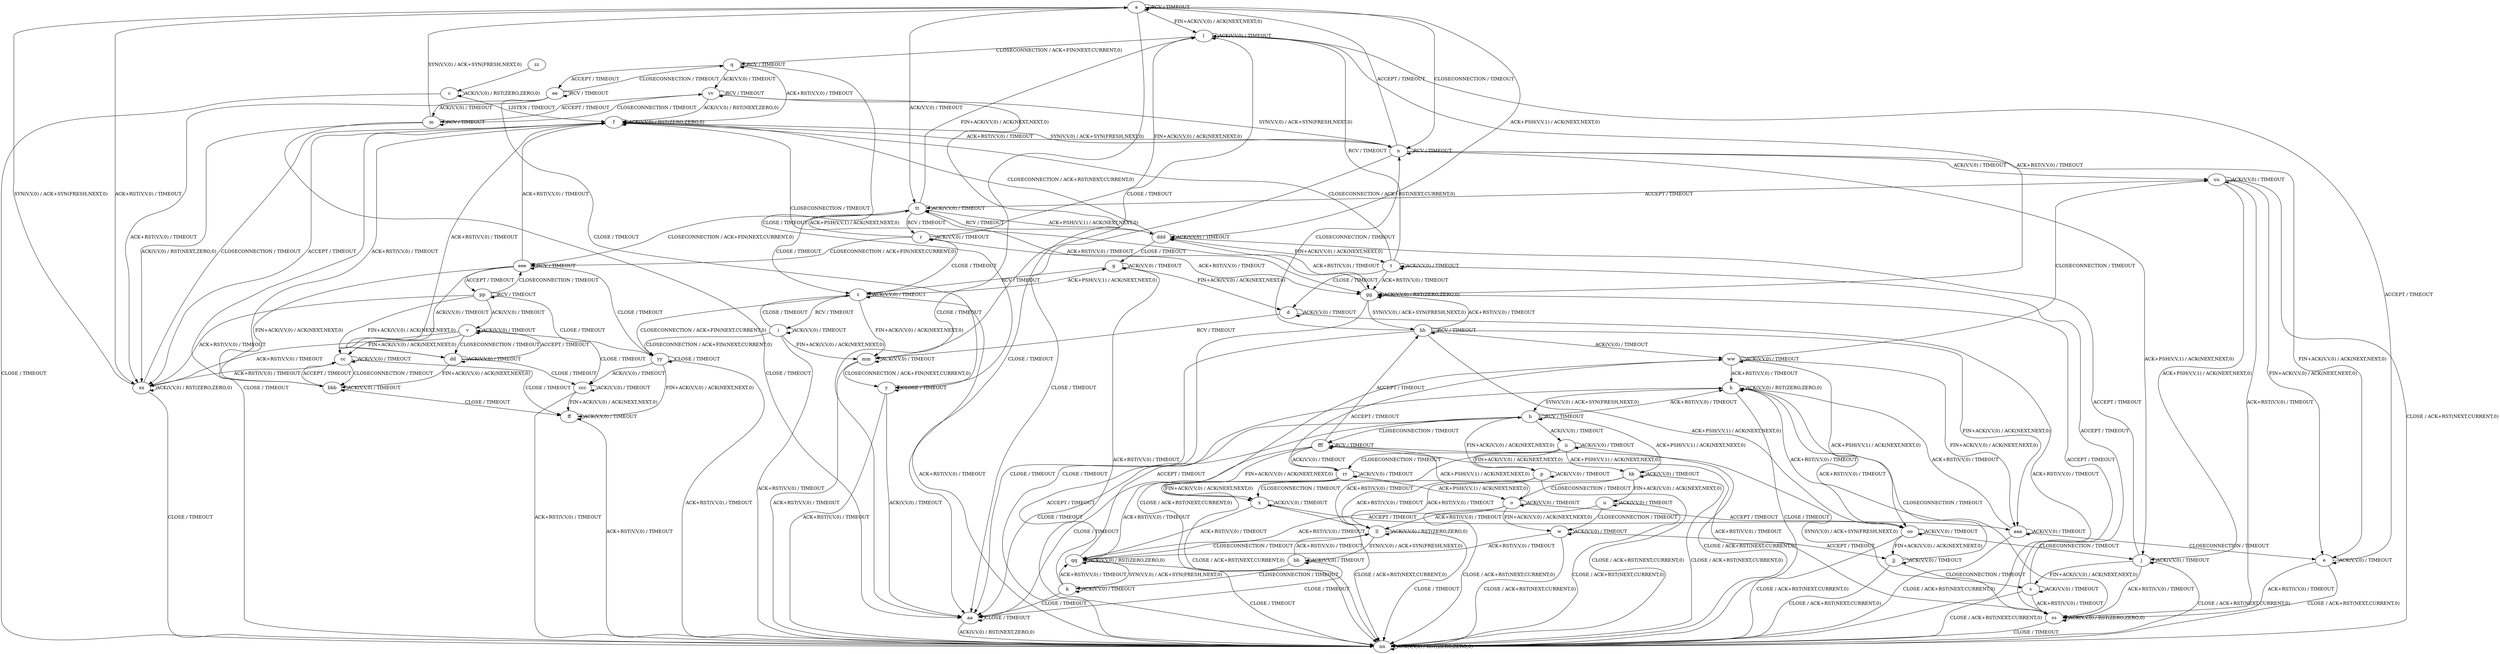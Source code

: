 digraph "" {
	graph ["Incoming time"=12.884803295135498,
		"Outgoing time"=2.256756544113159,
		Output="{'States': 58, 'Transitions': 685, 'Filename': '../results/tcp/TCP_Linux_Server-TCP_Linux_Server-yices-2.dot'}",
		Reference="{'States': 58, 'Transitions': 685, 'Filename': '../subjects/tcp/TCP_Linux_Server.dot'}",
		Solver=yices,
		Updated="{'States': 58, 'Transitions': 685, 'Filename': '../subjects/tcp/TCP_Linux_Server.dot'}",
		"f-measure"=1.0,
		precision=1.0,
		recall=1.0
	];
	a -> a [key=0,
	label="RCV / TIMEOUT"];
a -> l [key=0,
label="FIN+ACK(V,V,0) / ACK(NEXT,NEXT,0)"];
a -> n [key=0,
label="CLOSECONNECTION / TIMEOUT"];
a -> aa [key=0,
label="CLOSE / TIMEOUT"];
a -> tt [key=0,
label="ACK(V,V,0) / TIMEOUT"];
a -> xx [key=0,
label="ACK+RST(V,V,0) / TIMEOUT"];
a -> ddd [key=0,
label="ACK+PSH(V,V,1) / ACK(NEXT,NEXT,0)"];
b -> b [key=0,
label="RCV / TIMEOUT"];
b -> h [key=0,
label="ACK+RST(V,V,0) / TIMEOUT"];
b -> p [key=0,
label="FIN+ACK(V,V,0) / ACK(NEXT,NEXT,0)"];
b -> aa [key=0,
label="CLOSE / TIMEOUT"];
b -> ii [key=0,
label="ACK(V,V,0) / TIMEOUT"];
b -> kk [key=0,
label="ACK+PSH(V,V,1) / ACK(NEXT,NEXT,0)"];
b -> fff [key=0,
label="CLOSECONNECTION / TIMEOUT"];
c -> c [key=0,
label="ACK(V,V,0) / RST(ZERO,ZERO,0)"];
c -> f [key=0,
label="LISTEN / TIMEOUT"];
c -> nn [key=0,
label="CLOSE / TIMEOUT"];
d -> d [key=0,
label="ACK(V,V,0) / TIMEOUT"];
d -> mm [key=0,
label="RCV / TIMEOUT"];
d -> nn [key=0,
label="ACK+RST(V,V,0) / TIMEOUT"];
e -> e [key=0,
label="ACK(V,V,0) / TIMEOUT"];
e -> l [key=0,
label="ACCEPT / TIMEOUT"];
e -> nn [key=0,
label="CLOSE / ACK+RST(NEXT,CURRENT,0)"];
e -> ss [key=0,
label="ACK+RST(V,V,0) / TIMEOUT"];
f -> f [key=0,
label="ACK(V,V,0) / RST(ZERO,ZERO,0)"];
f -> n [key=0,
label="SYN(V,V,0) / ACK+SYN(FRESH,NEXT,0)"];
f -> nn [key=0,
label="CLOSE / TIMEOUT"];
f -> xx [key=0,
label="ACCEPT / TIMEOUT"];
g -> d [key=0,
label="FIN+ACK(V,V,0) / ACK(NEXT,NEXT,0)"];
g -> g [key=0,
label="ACK(V,V,0) / TIMEOUT"];
g -> z [key=0,
label="RCV / TIMEOUT"];
g -> nn [key=0,
label="ACK+RST(V,V,0) / TIMEOUT"];
h -> b [key=0,
label="SYN(V,V,0) / ACK+SYN(FRESH,NEXT,0)"];
h -> h [key=0,
label="ACK(V,V,0) / RST(ZERO,ZERO,0)"];
h -> nn [key=0,
label="CLOSE / TIMEOUT"];
h -> ss [key=0,
label="CLOSECONNECTION / TIMEOUT"];
i -> i [key=0,
label="ACK(V,V,0) / TIMEOUT"];
i -> z [key=0,
label="CLOSE / TIMEOUT"];
i -> mm [key=0,
label="FIN+ACK(V,V,0) / ACK(NEXT,NEXT,0)"];
i -> nn [key=0,
label="ACK+RST(V,V,0) / TIMEOUT"];
i -> yy [key=0,
label="CLOSECONNECTION / ACK+FIN(NEXT,CURRENT,0)"];
j -> j [key=0,
label="ACK(V,V,0) / TIMEOUT"];
j -> s [key=0,
label="FIN+ACK(V,V,0) / ACK(NEXT,NEXT,0)"];
j -> nn [key=0,
label="CLOSE / ACK+RST(NEXT,CURRENT,0)"];
j -> ss [key=0,
label="ACK+RST(V,V,0) / TIMEOUT"];
j -> ddd [key=0,
label="ACCEPT / TIMEOUT"];
k -> b [key=0,
label="ACCEPT / TIMEOUT"];
k -> k [key=0,
label="ACK(V,V,0) / TIMEOUT"];
k -> aa [key=0,
label="CLOSE / TIMEOUT"];
k -> qq [key=0,
label="ACK+RST(V,V,0) / TIMEOUT"];
l -> l [key=0,
label="ACK(V,V,0) / TIMEOUT"];
l -> q [key=0,
label="CLOSECONNECTION / ACK+FIN(NEXT,CURRENT,0)"];
l -> gg [key=0,
label="ACK+RST(V,V,0) / TIMEOUT"];
l -> mm [key=0,
label="CLOSE / TIMEOUT"];
m -> a [key=0,
label="SYN(V,V,0) / ACK+SYN(FRESH,NEXT,0)"];
m -> m [key=0,
label="RCV / TIMEOUT"];
m -> aa [key=0,
label="CLOSE / TIMEOUT"];
m -> vv [key=0,
label="CLOSECONNECTION / TIMEOUT"];
m -> xx [key=0,
label="ACK(V,V,0) / RST(NEXT,ZERO,0)"];
n -> a [key=0,
label="ACCEPT / TIMEOUT"];
n -> e [key=0,
label="FIN+ACK(V,V,0) / ACK(NEXT,NEXT,0)"];
n -> f [key=0,
label="ACK+RST(V,V,0) / TIMEOUT"];
n -> j [key=0,
label="ACK+PSH(V,V,1) / ACK(NEXT,NEXT,0)"];
n -> n [key=0,
label="RCV / TIMEOUT"];
n -> aa [key=0,
label="CLOSE / TIMEOUT"];
n -> uu [key=0,
label="ACK(V,V,0) / TIMEOUT"];
o -> o [key=0,
label="ACK(V,V,0) / TIMEOUT"];
o -> w [key=0,
label="FIN+ACK(V,V,0) / ACK(NEXT,NEXT,0)"];
o -> nn [key=0,
label="CLOSE / ACK+RST(NEXT,CURRENT,0)"];
o -> oo [key=0,
label="ACCEPT / TIMEOUT"];
o -> qq [key=0,
label="ACK+RST(V,V,0) / TIMEOUT"];
p -> p [key=0,
label="ACK(V,V,0) / TIMEOUT"];
p -> x [key=0,
label="CLOSECONNECTION / TIMEOUT"];
p -> ll [key=0,
label="ACK+RST(V,V,0) / TIMEOUT"];
p -> nn [key=0,
label="CLOSE / ACK+RST(NEXT,CURRENT,0)"];
q -> f [key=0,
label="ACK+RST(V,V,0) / TIMEOUT"];
q -> q [key=0,
label="RCV / TIMEOUT"];
q -> y [key=0,
label="CLOSE / TIMEOUT"];
q -> ee [key=0,
label="ACCEPT / TIMEOUT"];
q -> vv [key=0,
label="ACK(V,V,0) / TIMEOUT"];
r -> l [key=0,
label="FIN+ACK(V,V,0) / ACK(NEXT,NEXT,0)"];
r -> r [key=0,
label="ACK(V,V,0) / TIMEOUT"];
r -> z [key=0,
label="CLOSE / TIMEOUT"];
r -> gg [key=0,
label="ACK+RST(V,V,0) / TIMEOUT"];
r -> tt [key=0,
label="ACK+PSH(V,V,1) / ACK(NEXT,NEXT,0)"];
r -> eee [key=0,
label="CLOSECONNECTION / ACK+FIN(NEXT,CURRENT,0)"];
s -> s [key=0,
label="ACK(V,V,0) / TIMEOUT"];
s -> t [key=0,
label="ACCEPT / TIMEOUT"];
s -> nn [key=0,
label="CLOSE / ACK+RST(NEXT,CURRENT,0)"];
s -> ss [key=0,
label="ACK+RST(V,V,0) / TIMEOUT"];
t -> d [key=0,
label="CLOSE / TIMEOUT"];
t -> f [key=0,
label="CLOSECONNECTION / ACK+RST(NEXT,CURRENT,0)"];
t -> l [key=0,
label="RCV / TIMEOUT"];
t -> t [key=0,
label="ACK(V,V,0) / TIMEOUT"];
t -> gg [key=0,
label="ACK+RST(V,V,0) / TIMEOUT"];
u -> u [key=0,
label="ACK(V,V,0) / TIMEOUT"];
u -> w [key=0,
label="CLOSECONNECTION / TIMEOUT"];
u -> ll [key=0,
label="ACK+RST(V,V,0) / TIMEOUT"];
u -> nn [key=0,
label="CLOSE / ACK+RST(NEXT,CURRENT,0)"];
v -> v [key=0,
label="ACK(V,V,0) / TIMEOUT"];
v -> cc [key=0,
label="FIN+ACK(V,V,0) / ACK(NEXT,NEXT,0)"];
v -> dd [key=0,
label="CLOSECONNECTION / TIMEOUT"];
v -> xx [key=0,
label="ACK+RST(V,V,0) / TIMEOUT"];
v -> ccc [key=0,
label="CLOSE / TIMEOUT"];
w -> w [key=0,
label="ACK(V,V,0) / TIMEOUT"];
w -> jj [key=0,
label="ACCEPT / TIMEOUT"];
w -> nn [key=0,
label="CLOSE / ACK+RST(NEXT,CURRENT,0)"];
w -> qq [key=0,
label="ACK+RST(V,V,0) / TIMEOUT"];
x -> x [key=0,
label="ACK(V,V,0) / TIMEOUT"];
x -> nn [key=0,
label="CLOSE / ACK+RST(NEXT,CURRENT,0)"];
x -> qq [key=0,
label="ACK+RST(V,V,0) / TIMEOUT"];
x -> aaa [key=0,
label="ACCEPT / TIMEOUT"];
y -> y [key=0,
label="CLOSE / TIMEOUT"];
y -> aa [key=0,
label="ACK(V,V,0) / TIMEOUT"];
y -> nn [key=0,
label="ACK+RST(V,V,0) / TIMEOUT"];
z -> g [key=0,
label="ACK+PSH(V,V,1) / ACK(NEXT,NEXT,0)"];
z -> i [key=0,
label="RCV / TIMEOUT"];
z -> z [key=0,
label="ACK(V,V,0) / TIMEOUT"];
z -> mm [key=0,
label="FIN+ACK(V,V,0) / ACK(NEXT,NEXT,0)"];
z -> nn [key=0,
label="ACK+RST(V,V,0) / TIMEOUT"];
z -> yy [key=0,
label="CLOSECONNECTION / ACK+FIN(NEXT,CURRENT,0)"];
aa -> aa [key=0,
label="CLOSE / TIMEOUT"];
aa -> nn [key=0,
label="ACK(V,V,0) / RST(NEXT,ZERO,0)"];
bb -> k [key=0,
label="CLOSECONNECTION / TIMEOUT"];
bb -> aa [key=0,
label="CLOSE / TIMEOUT"];
bb -> bb [key=0,
label="ACK(V,V,0) / TIMEOUT"];
bb -> ll [key=0,
label="ACK+RST(V,V,0) / TIMEOUT"];
cc -> cc [key=0,
label="ACK(V,V,0) / TIMEOUT"];
cc -> ff [key=0,
label="CLOSE / TIMEOUT"];
cc -> xx [key=0,
label="ACK+RST(V,V,0) / TIMEOUT"];
cc -> bbb [key=0,
label="CLOSECONNECTION / TIMEOUT"];
dd -> f [key=0,
label="ACK+RST(V,V,0) / TIMEOUT"];
dd -> v [key=0,
label="ACCEPT / TIMEOUT"];
dd -> dd [key=0,
label="ACK(V,V,0) / TIMEOUT"];
dd -> bbb [key=0,
label="FIN+ACK(V,V,0) / ACK(NEXT,NEXT,0)"];
dd -> ccc [key=0,
label="CLOSE / TIMEOUT"];
ee -> m [key=0,
label="ACK(V,V,0) / TIMEOUT"];
ee -> q [key=0,
label="CLOSECONNECTION / TIMEOUT"];
ee -> y [key=0,
label="CLOSE / TIMEOUT"];
ee -> ee [key=0,
label="RCV / TIMEOUT"];
ee -> xx [key=0,
label="ACK+RST(V,V,0) / TIMEOUT"];
ff -> ff [key=0,
label="ACK(V,V,0) / TIMEOUT"];
ff -> nn [key=0,
label="ACK+RST(V,V,0) / TIMEOUT"];
gg -> f [key=0,
label="CLOSECONNECTION / TIMEOUT"];
gg -> gg [key=0,
label="ACK(V,V,0) / RST(ZERO,ZERO,0)"];
gg -> hh [key=0,
label="SYN(V,V,0) / ACK+SYN(FRESH,NEXT,0)"];
gg -> nn [key=0,
label="CLOSE / TIMEOUT"];
hh -> n [key=0,
label="CLOSECONNECTION / TIMEOUT"];
hh -> aa [key=0,
label="CLOSE / TIMEOUT"];
hh -> gg [key=0,
label="ACK+RST(V,V,0) / TIMEOUT"];
hh -> hh [key=0,
label="RCV / TIMEOUT"];
hh -> oo [key=0,
label="ACK+PSH(V,V,1) / ACK(NEXT,NEXT,0)"];
hh -> ww [key=0,
label="ACK(V,V,0) / TIMEOUT"];
hh -> aaa [key=0,
label="FIN+ACK(V,V,0) / ACK(NEXT,NEXT,0)"];
ii -> p [key=0,
label="FIN+ACK(V,V,0) / ACK(NEXT,NEXT,0)"];
ii -> ii [key=0,
label="ACK(V,V,0) / TIMEOUT"];
ii -> kk [key=0,
label="ACK+PSH(V,V,1) / ACK(NEXT,NEXT,0)"];
ii -> ll [key=0,
label="ACK+RST(V,V,0) / TIMEOUT"];
ii -> nn [key=0,
label="CLOSE / ACK+RST(NEXT,CURRENT,0)"];
ii -> rr [key=0,
label="CLOSECONNECTION / TIMEOUT"];
jj -> h [key=0,
label="ACK+RST(V,V,0) / TIMEOUT"];
jj -> s [key=0,
label="CLOSECONNECTION / TIMEOUT"];
jj -> jj [key=0,
label="ACK(V,V,0) / TIMEOUT"];
jj -> nn [key=0,
label="CLOSE / ACK+RST(NEXT,CURRENT,0)"];
kk -> o [key=0,
label="CLOSECONNECTION / TIMEOUT"];
kk -> u [key=0,
label="FIN+ACK(V,V,0) / ACK(NEXT,NEXT,0)"];
kk -> kk [key=0,
label="ACK(V,V,0) / TIMEOUT"];
kk -> ll [key=0,
label="ACK+RST(V,V,0) / TIMEOUT"];
kk -> nn [key=0,
label="CLOSE / ACK+RST(NEXT,CURRENT,0)"];
ll -> bb [key=0,
label="SYN(V,V,0) / ACK+SYN(FRESH,NEXT,0)"];
ll -> ll [key=0,
label="ACK(V,V,0) / RST(ZERO,ZERO,0)"];
ll -> nn [key=0,
label="CLOSE / TIMEOUT"];
ll -> qq [key=0,
label="CLOSECONNECTION / TIMEOUT"];
mm -> y [key=0,
label="CLOSECONNECTION / ACK+FIN(NEXT,CURRENT,0)"];
mm -> mm [key=0,
label="ACK(V,V,0) / TIMEOUT"];
mm -> nn [key=0,
label="ACK+RST(V,V,0) / TIMEOUT"];
nn -> nn [key=0,
label="ACK(V,V,0) / RST(ZERO,ZERO,0)"];
oo -> h [key=0,
label="ACK+RST(V,V,0) / TIMEOUT"];
oo -> j [key=0,
label="CLOSECONNECTION / TIMEOUT"];
oo -> jj [key=0,
label="FIN+ACK(V,V,0) / ACK(NEXT,NEXT,0)"];
oo -> nn [key=0,
label="CLOSE / ACK+RST(NEXT,CURRENT,0)"];
oo -> oo [key=0,
label="ACK(V,V,0) / TIMEOUT"];
pp -> v [key=0,
label="ACK(V,V,0) / TIMEOUT"];
pp -> cc [key=0,
label="FIN+ACK(V,V,0) / ACK(NEXT,NEXT,0)"];
pp -> pp [key=0,
label="RCV / TIMEOUT"];
pp -> xx [key=0,
label="ACK+RST(V,V,0) / TIMEOUT"];
pp -> yy [key=0,
label="CLOSE / TIMEOUT"];
pp -> eee [key=0,
label="CLOSECONNECTION / TIMEOUT"];
qq -> h [key=0,
label="ACCEPT / TIMEOUT"];
qq -> k [key=0,
label="SYN(V,V,0) / ACK+SYN(FRESH,NEXT,0)"];
qq -> nn [key=0,
label="CLOSE / TIMEOUT"];
qq -> qq [key=0,
label="ACK(V,V,0) / RST(ZERO,ZERO,0)"];
rr -> o [key=0,
label="ACK+PSH(V,V,1) / ACK(NEXT,NEXT,0)"];
rr -> x [key=0,
label="FIN+ACK(V,V,0) / ACK(NEXT,NEXT,0)"];
rr -> nn [key=0,
label="CLOSE / ACK+RST(NEXT,CURRENT,0)"];
rr -> qq [key=0,
label="ACK+RST(V,V,0) / TIMEOUT"];
rr -> rr [key=0,
label="ACK(V,V,0) / TIMEOUT"];
rr -> ww [key=0,
label="ACCEPT / TIMEOUT"];
ss -> gg [key=0,
label="ACCEPT / TIMEOUT"];
ss -> nn [key=0,
label="CLOSE / TIMEOUT"];
ss -> ss [key=0,
label="ACK(V,V,0) / RST(ZERO,ZERO,0)"];
ss -> fff [key=0,
label="SYN(V,V,0) / ACK+SYN(FRESH,NEXT,0)"];
tt -> l [key=0,
label="FIN+ACK(V,V,0) / ACK(NEXT,NEXT,0)"];
tt -> r [key=0,
label="RCV / TIMEOUT"];
tt -> z [key=0,
label="CLOSE / TIMEOUT"];
tt -> gg [key=0,
label="ACK+RST(V,V,0) / TIMEOUT"];
tt -> tt [key=0,
label="ACK(V,V,0) / TIMEOUT"];
tt -> ddd [key=0,
label="ACK+PSH(V,V,1) / ACK(NEXT,NEXT,0)"];
tt -> eee [key=0,
label="CLOSECONNECTION / ACK+FIN(NEXT,CURRENT,0)"];
uu -> e [key=0,
label="FIN+ACK(V,V,0) / ACK(NEXT,NEXT,0)"];
uu -> j [key=0,
label="ACK+PSH(V,V,1) / ACK(NEXT,NEXT,0)"];
uu -> nn [key=0,
label="CLOSE / ACK+RST(NEXT,CURRENT,0)"];
uu -> ss [key=0,
label="ACK+RST(V,V,0) / TIMEOUT"];
uu -> tt [key=0,
label="ACCEPT / TIMEOUT"];
uu -> uu [key=0,
label="ACK(V,V,0) / TIMEOUT"];
vv -> f [key=0,
label="ACK(V,V,0) / RST(NEXT,ZERO,0)"];
vv -> m [key=0,
label="ACCEPT / TIMEOUT"];
vv -> n [key=0,
label="SYN(V,V,0) / ACK+SYN(FRESH,NEXT,0)"];
vv -> aa [key=0,
label="CLOSE / TIMEOUT"];
vv -> vv [key=0,
label="RCV / TIMEOUT"];
ww -> h [key=0,
label="ACK+RST(V,V,0) / TIMEOUT"];
ww -> nn [key=0,
label="CLOSE / ACK+RST(NEXT,CURRENT,0)"];
ww -> oo [key=0,
label="ACK+PSH(V,V,1) / ACK(NEXT,NEXT,0)"];
ww -> uu [key=0,
label="CLOSECONNECTION / TIMEOUT"];
ww -> ww [key=0,
label="ACK(V,V,0) / TIMEOUT"];
ww -> aaa [key=0,
label="FIN+ACK(V,V,0) / ACK(NEXT,NEXT,0)"];
xx -> a [key=0,
label="SYN(V,V,0) / ACK+SYN(FRESH,NEXT,0)"];
xx -> f [key=0,
label="CLOSECONNECTION / TIMEOUT"];
xx -> nn [key=0,
label="CLOSE / TIMEOUT"];
xx -> xx [key=0,
label="ACK(V,V,0) / RST(ZERO,ZERO,0)"];
yy -> ff [key=0,
label="FIN+ACK(V,V,0) / ACK(NEXT,NEXT,0)"];
yy -> nn [key=0,
label="ACK+RST(V,V,0) / TIMEOUT"];
yy -> yy [key=0,
label="CLOSE / TIMEOUT"];
yy -> ccc [key=0,
label="ACK(V,V,0) / TIMEOUT"];
zz -> c [key=0];
aaa -> e [key=0,
label="CLOSECONNECTION / TIMEOUT"];
aaa -> h [key=0,
label="ACK+RST(V,V,0) / TIMEOUT"];
aaa -> nn [key=0,
label="CLOSE / ACK+RST(NEXT,CURRENT,0)"];
aaa -> aaa [key=0,
label="ACK(V,V,0) / TIMEOUT"];
bbb -> f [key=0,
label="ACK+RST(V,V,0) / TIMEOUT"];
bbb -> cc [key=0,
label="ACCEPT / TIMEOUT"];
bbb -> ff [key=0,
label="CLOSE / TIMEOUT"];
bbb -> bbb [key=0,
label="ACK(V,V,0) / TIMEOUT"];
ccc -> ff [key=0,
label="FIN+ACK(V,V,0) / ACK(NEXT,NEXT,0)"];
ccc -> nn [key=0,
label="ACK+RST(V,V,0) / TIMEOUT"];
ccc -> ccc [key=0,
label="ACK(V,V,0) / TIMEOUT"];
ddd -> f [key=0,
label="CLOSECONNECTION / ACK+RST(NEXT,CURRENT,0)"];
ddd -> g [key=0,
label="CLOSE / TIMEOUT"];
ddd -> t [key=0,
label="FIN+ACK(V,V,0) / ACK(NEXT,NEXT,0)"];
ddd -> gg [key=0,
label="ACK+RST(V,V,0) / TIMEOUT"];
ddd -> tt [key=0,
label="RCV / TIMEOUT"];
ddd -> ddd [key=0,
label="ACK(V,V,0) / TIMEOUT"];
eee -> f [key=0,
label="ACK+RST(V,V,0) / TIMEOUT"];
eee -> dd [key=0,
label="ACK(V,V,0) / TIMEOUT"];
eee -> pp [key=0,
label="ACCEPT / TIMEOUT"];
eee -> yy [key=0,
label="CLOSE / TIMEOUT"];
eee -> bbb [key=0,
label="FIN+ACK(V,V,0) / ACK(NEXT,NEXT,0)"];
eee -> eee [key=0,
label="RCV / TIMEOUT"];
fff -> o [key=0,
label="ACK+PSH(V,V,1) / ACK(NEXT,NEXT,0)"];
fff -> x [key=0,
label="FIN+ACK(V,V,0) / ACK(NEXT,NEXT,0)"];
fff -> aa [key=0,
label="CLOSE / TIMEOUT"];
fff -> hh [key=0,
label="ACCEPT / TIMEOUT"];
fff -> rr [key=0,
label="ACK(V,V,0) / TIMEOUT"];
fff -> ss [key=0,
label="ACK+RST(V,V,0) / TIMEOUT"];
fff -> fff [key=0,
label="RCV / TIMEOUT"];
}
